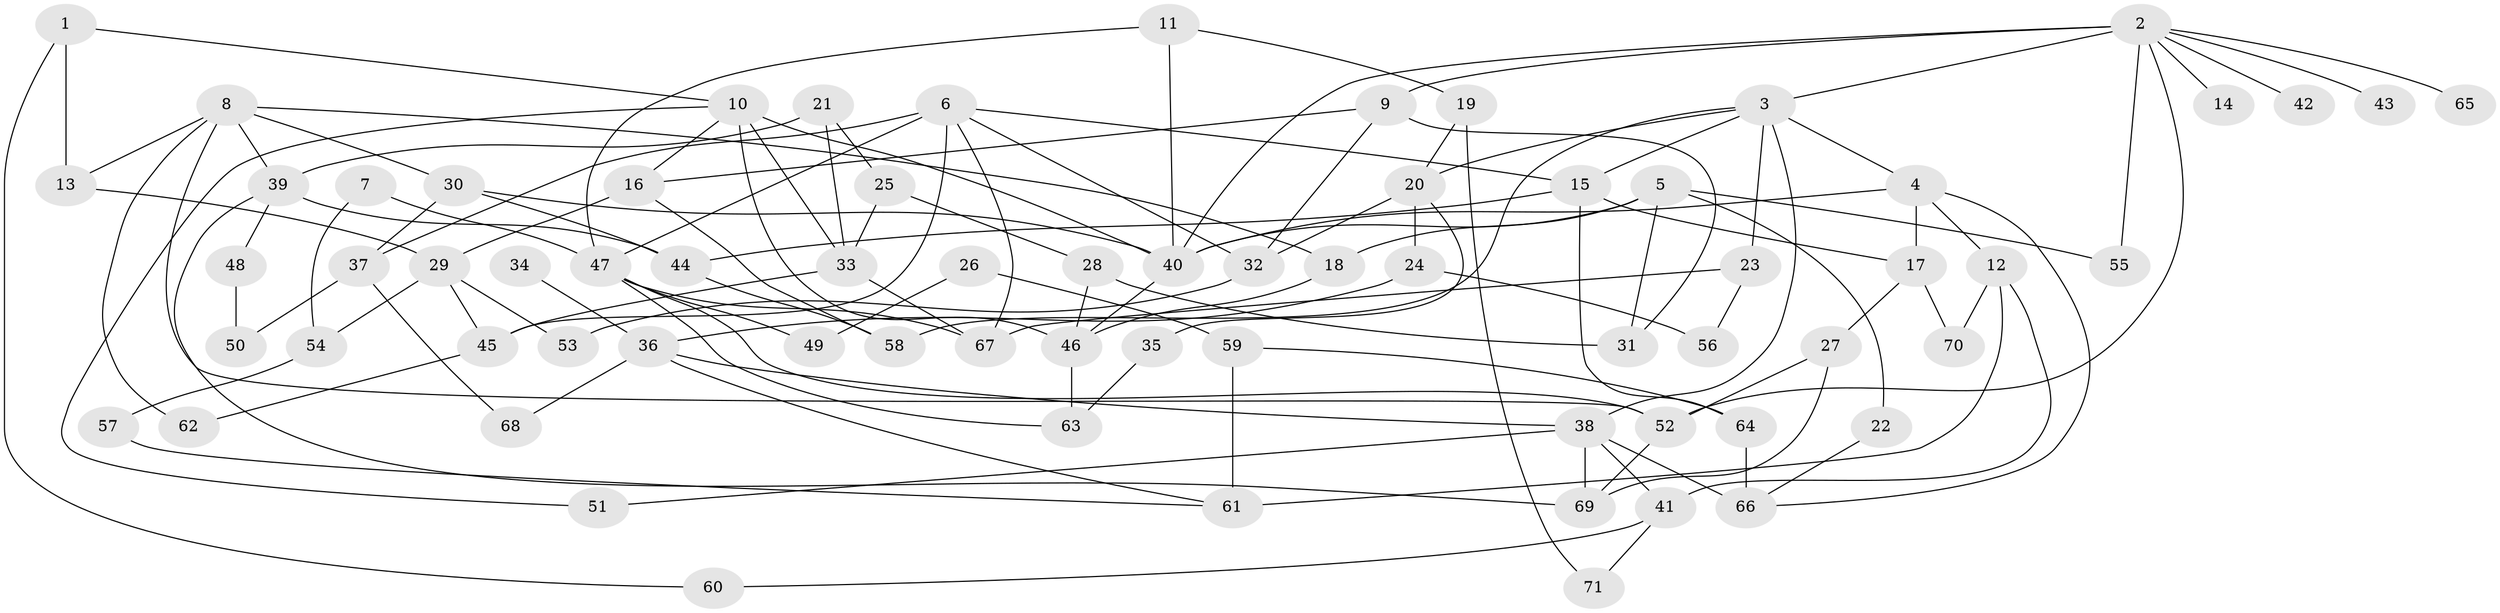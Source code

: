 // original degree distribution, {7: 0.028368794326241134, 5: 0.05673758865248227, 8: 0.0070921985815602835, 6: 0.014184397163120567, 3: 0.2553191489361702, 4: 0.1773049645390071, 1: 0.1702127659574468, 2: 0.2907801418439716}
// Generated by graph-tools (version 1.1) at 2025/01/03/09/25 03:01:02]
// undirected, 71 vertices, 125 edges
graph export_dot {
graph [start="1"]
  node [color=gray90,style=filled];
  1;
  2;
  3;
  4;
  5;
  6;
  7;
  8;
  9;
  10;
  11;
  12;
  13;
  14;
  15;
  16;
  17;
  18;
  19;
  20;
  21;
  22;
  23;
  24;
  25;
  26;
  27;
  28;
  29;
  30;
  31;
  32;
  33;
  34;
  35;
  36;
  37;
  38;
  39;
  40;
  41;
  42;
  43;
  44;
  45;
  46;
  47;
  48;
  49;
  50;
  51;
  52;
  53;
  54;
  55;
  56;
  57;
  58;
  59;
  60;
  61;
  62;
  63;
  64;
  65;
  66;
  67;
  68;
  69;
  70;
  71;
  1 -- 10 [weight=1.0];
  1 -- 13 [weight=1.0];
  1 -- 60 [weight=1.0];
  2 -- 3 [weight=1.0];
  2 -- 9 [weight=2.0];
  2 -- 14 [weight=1.0];
  2 -- 40 [weight=1.0];
  2 -- 42 [weight=1.0];
  2 -- 43 [weight=1.0];
  2 -- 52 [weight=1.0];
  2 -- 55 [weight=1.0];
  2 -- 65 [weight=1.0];
  3 -- 4 [weight=1.0];
  3 -- 15 [weight=1.0];
  3 -- 20 [weight=1.0];
  3 -- 23 [weight=1.0];
  3 -- 38 [weight=1.0];
  3 -- 58 [weight=1.0];
  4 -- 12 [weight=1.0];
  4 -- 17 [weight=1.0];
  4 -- 40 [weight=1.0];
  4 -- 66 [weight=1.0];
  5 -- 18 [weight=1.0];
  5 -- 22 [weight=1.0];
  5 -- 31 [weight=1.0];
  5 -- 40 [weight=1.0];
  5 -- 55 [weight=1.0];
  6 -- 15 [weight=1.0];
  6 -- 32 [weight=1.0];
  6 -- 37 [weight=1.0];
  6 -- 45 [weight=2.0];
  6 -- 47 [weight=1.0];
  6 -- 67 [weight=1.0];
  7 -- 47 [weight=1.0];
  7 -- 54 [weight=1.0];
  8 -- 13 [weight=1.0];
  8 -- 18 [weight=1.0];
  8 -- 30 [weight=1.0];
  8 -- 39 [weight=1.0];
  8 -- 52 [weight=1.0];
  8 -- 62 [weight=1.0];
  9 -- 16 [weight=1.0];
  9 -- 31 [weight=1.0];
  9 -- 32 [weight=1.0];
  10 -- 16 [weight=1.0];
  10 -- 33 [weight=2.0];
  10 -- 40 [weight=1.0];
  10 -- 46 [weight=1.0];
  10 -- 51 [weight=1.0];
  11 -- 19 [weight=1.0];
  11 -- 40 [weight=1.0];
  11 -- 47 [weight=1.0];
  12 -- 41 [weight=1.0];
  12 -- 61 [weight=1.0];
  12 -- 70 [weight=1.0];
  13 -- 29 [weight=1.0];
  15 -- 17 [weight=1.0];
  15 -- 44 [weight=1.0];
  15 -- 64 [weight=1.0];
  16 -- 29 [weight=1.0];
  16 -- 58 [weight=1.0];
  17 -- 27 [weight=1.0];
  17 -- 70 [weight=1.0];
  18 -- 46 [weight=1.0];
  19 -- 20 [weight=1.0];
  19 -- 71 [weight=1.0];
  20 -- 24 [weight=1.0];
  20 -- 32 [weight=1.0];
  20 -- 35 [weight=1.0];
  21 -- 25 [weight=1.0];
  21 -- 33 [weight=1.0];
  21 -- 39 [weight=1.0];
  22 -- 66 [weight=1.0];
  23 -- 56 [weight=1.0];
  23 -- 67 [weight=1.0];
  24 -- 36 [weight=1.0];
  24 -- 56 [weight=1.0];
  25 -- 28 [weight=1.0];
  25 -- 33 [weight=1.0];
  26 -- 49 [weight=1.0];
  26 -- 59 [weight=2.0];
  27 -- 52 [weight=1.0];
  27 -- 69 [weight=1.0];
  28 -- 31 [weight=1.0];
  28 -- 46 [weight=1.0];
  29 -- 45 [weight=1.0];
  29 -- 53 [weight=1.0];
  29 -- 54 [weight=1.0];
  30 -- 37 [weight=1.0];
  30 -- 40 [weight=1.0];
  30 -- 44 [weight=1.0];
  32 -- 53 [weight=1.0];
  33 -- 45 [weight=1.0];
  33 -- 67 [weight=1.0];
  34 -- 36 [weight=1.0];
  35 -- 63 [weight=1.0];
  36 -- 38 [weight=1.0];
  36 -- 61 [weight=1.0];
  36 -- 68 [weight=1.0];
  37 -- 50 [weight=1.0];
  37 -- 68 [weight=1.0];
  38 -- 41 [weight=1.0];
  38 -- 51 [weight=1.0];
  38 -- 66 [weight=1.0];
  38 -- 69 [weight=1.0];
  39 -- 44 [weight=1.0];
  39 -- 48 [weight=1.0];
  39 -- 69 [weight=1.0];
  40 -- 46 [weight=1.0];
  41 -- 60 [weight=1.0];
  41 -- 71 [weight=1.0];
  44 -- 58 [weight=1.0];
  45 -- 62 [weight=1.0];
  46 -- 63 [weight=1.0];
  47 -- 49 [weight=2.0];
  47 -- 52 [weight=1.0];
  47 -- 63 [weight=1.0];
  47 -- 67 [weight=1.0];
  48 -- 50 [weight=1.0];
  52 -- 69 [weight=1.0];
  54 -- 57 [weight=1.0];
  57 -- 61 [weight=1.0];
  59 -- 61 [weight=2.0];
  59 -- 64 [weight=1.0];
  64 -- 66 [weight=1.0];
}
